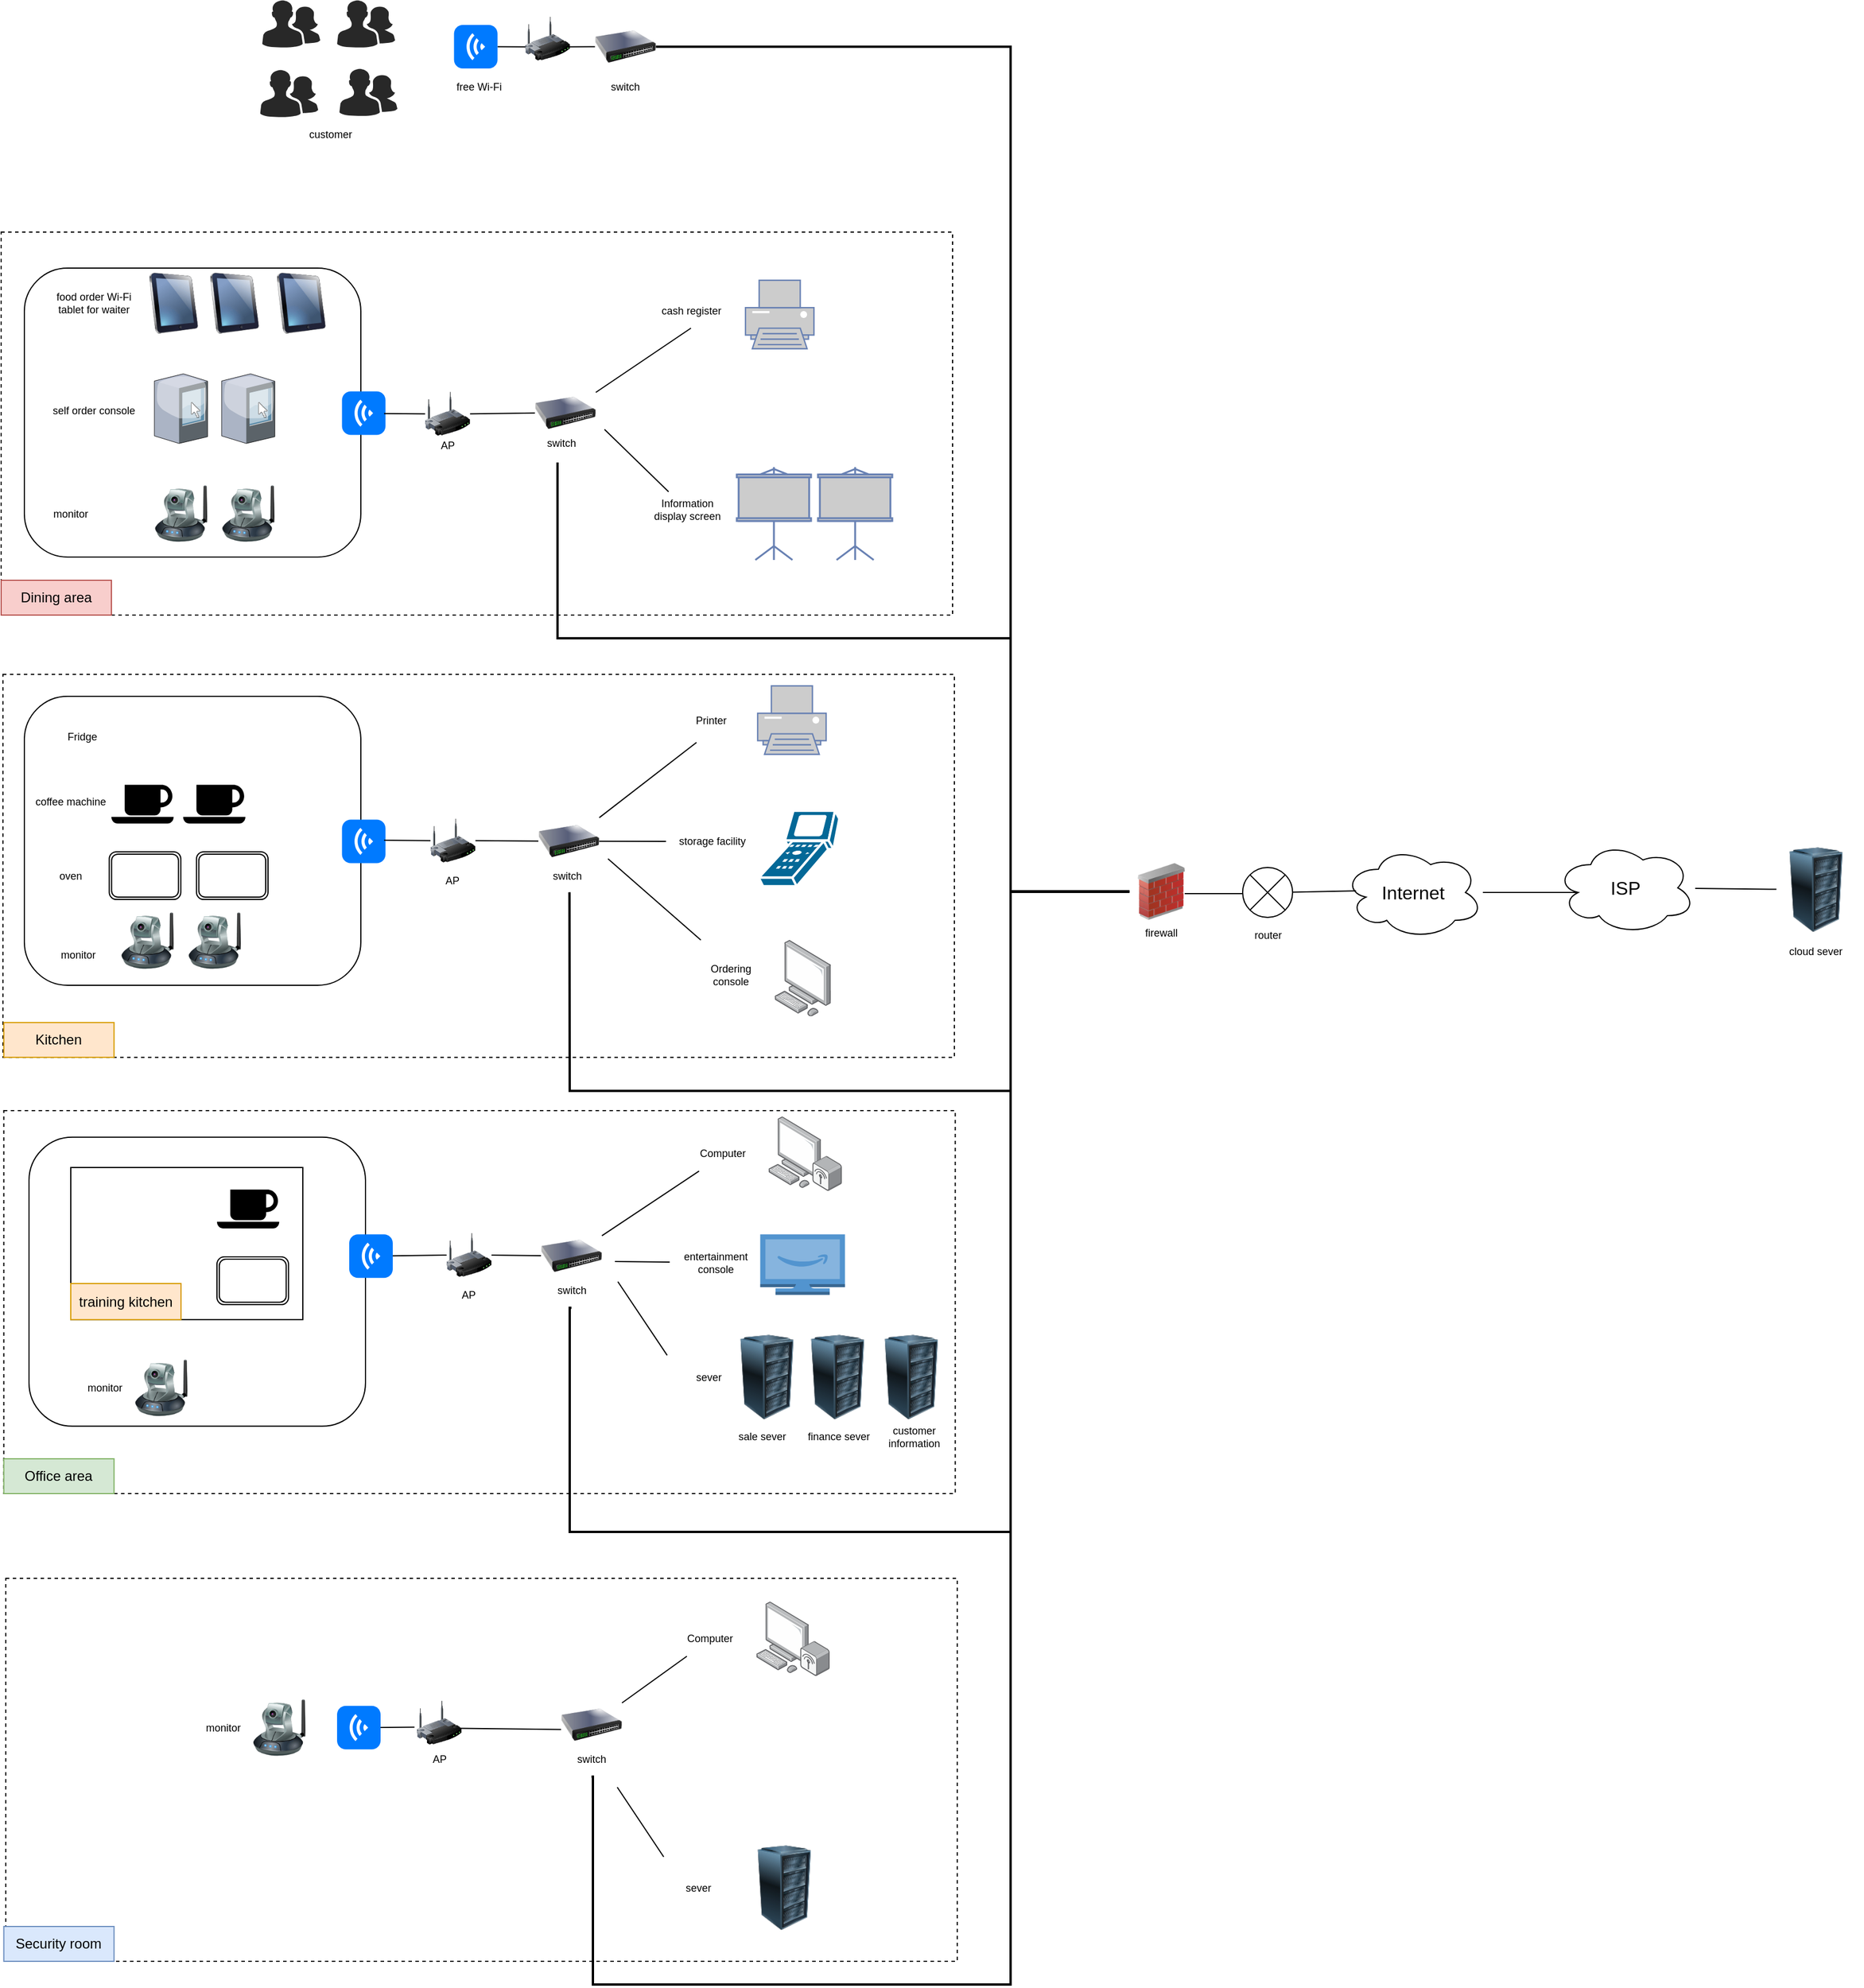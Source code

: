<mxfile version="22.1.16" type="device">
  <diagram name="第 1 页" id="qz4_JpbX4QWKOGDxvn6e">
    <mxGraphModel dx="1968" dy="2489" grid="1" gridSize="10" guides="1" tooltips="1" connect="1" arrows="1" fold="1" page="1" pageScale="1" pageWidth="827" pageHeight="1169" math="0" shadow="0">
      <root>
        <mxCell id="0" />
        <mxCell id="1" parent="0" />
        <mxCell id="Vw3TLy7FbFGaC5ZURcHr-177" value="" style="rounded=0;whiteSpace=wrap;html=1;strokeColor=default;dashed=1;" vertex="1" parent="1">
          <mxGeometry x="92.28" y="707" width="820" height="330" as="geometry" />
        </mxCell>
        <mxCell id="Vw3TLy7FbFGaC5ZURcHr-176" value="" style="rounded=1;whiteSpace=wrap;html=1;" vertex="1" parent="1">
          <mxGeometry x="114" y="729.9" width="290" height="249" as="geometry" />
        </mxCell>
        <mxCell id="Vw3TLy7FbFGaC5ZURcHr-155" value="" style="rounded=0;whiteSpace=wrap;html=1;strokeColor=default;dashed=1;" vertex="1" parent="1">
          <mxGeometry x="91.55" y="331.1" width="820" height="330" as="geometry" />
        </mxCell>
        <mxCell id="Vw3TLy7FbFGaC5ZURcHr-135" value="" style="rounded=0;whiteSpace=wrap;html=1;strokeColor=default;dashed=1;" vertex="1" parent="1">
          <mxGeometry x="90" y="-50" width="820" height="330" as="geometry" />
        </mxCell>
        <mxCell id="Vw3TLy7FbFGaC5ZURcHr-125" value="" style="rounded=1;whiteSpace=wrap;html=1;" vertex="1" parent="1">
          <mxGeometry x="110" y="-19" width="290" height="249" as="geometry" />
        </mxCell>
        <mxCell id="Vw3TLy7FbFGaC5ZURcHr-6" value="Dining area" style="text;html=1;strokeColor=#b85450;fillColor=#f8cecc;align=center;verticalAlign=middle;whiteSpace=wrap;rounded=0;" vertex="1" parent="1">
          <mxGeometry x="90" y="250" width="95" height="30" as="geometry" />
        </mxCell>
        <mxCell id="Vw3TLy7FbFGaC5ZURcHr-7" value="Kitchen" style="text;html=1;strokeColor=#d79b00;fillColor=#ffe6cc;align=center;verticalAlign=middle;whiteSpace=wrap;rounded=0;" vertex="1" parent="1">
          <mxGeometry x="92.28" y="631.1" width="95" height="30" as="geometry" />
        </mxCell>
        <mxCell id="Vw3TLy7FbFGaC5ZURcHr-8" value="Office area" style="text;html=1;strokeColor=#82b366;fillColor=#d5e8d4;align=center;verticalAlign=middle;whiteSpace=wrap;rounded=0;" vertex="1" parent="1">
          <mxGeometry x="92.28" y="1007" width="95" height="30" as="geometry" />
        </mxCell>
        <mxCell id="Vw3TLy7FbFGaC5ZURcHr-12" value="food order Wi-Fi tablet for waiter" style="text;html=1;strokeColor=none;fillColor=none;align=center;verticalAlign=middle;whiteSpace=wrap;rounded=0;fontSize=9;" vertex="1" parent="1">
          <mxGeometry x="130" y="-3.75" width="80" height="30" as="geometry" />
        </mxCell>
        <mxCell id="Vw3TLy7FbFGaC5ZURcHr-14" value="self order console" style="text;html=1;strokeColor=none;fillColor=none;align=center;verticalAlign=middle;whiteSpace=wrap;rounded=0;fontSize=9;" vertex="1" parent="1">
          <mxGeometry x="130" y="88.75" width="80" height="30" as="geometry" />
        </mxCell>
        <mxCell id="Vw3TLy7FbFGaC5ZURcHr-15" value="" style="image;html=1;image=img/lib/clip_art/computers/iPad_128x128.png" vertex="1" parent="1">
          <mxGeometry x="212.5" y="-15" width="52.5" height="52.5" as="geometry" />
        </mxCell>
        <mxCell id="Vw3TLy7FbFGaC5ZURcHr-21" value="" style="image;html=1;image=img/lib/clip_art/computers/iPad_128x128.png" vertex="1" parent="1">
          <mxGeometry x="265" y="-15" width="52.5" height="52.5" as="geometry" />
        </mxCell>
        <mxCell id="Vw3TLy7FbFGaC5ZURcHr-22" value="" style="image;html=1;image=img/lib/clip_art/computers/iPad_128x128.png" vertex="1" parent="1">
          <mxGeometry x="322.5" y="-15" width="52.5" height="52.5" as="geometry" />
        </mxCell>
        <mxCell id="Vw3TLy7FbFGaC5ZURcHr-28" value="" style="verticalLabelPosition=bottom;sketch=0;aspect=fixed;html=1;verticalAlign=top;strokeColor=none;align=center;outlineConnect=0;shape=mxgraph.citrix.kiosk;" vertex="1" parent="1">
          <mxGeometry x="222.06" y="72.13" width="45.88" height="60" as="geometry" />
        </mxCell>
        <mxCell id="Vw3TLy7FbFGaC5ZURcHr-30" value="cash register" style="text;html=1;strokeColor=none;fillColor=none;align=center;verticalAlign=middle;whiteSpace=wrap;rounded=0;fontSize=9;" vertex="1" parent="1">
          <mxGeometry x="644.5" y="2.75" width="80" height="30" as="geometry" />
        </mxCell>
        <mxCell id="Vw3TLy7FbFGaC5ZURcHr-31" value="" style="fontColor=#0066CC;verticalAlign=top;verticalLabelPosition=bottom;labelPosition=center;align=center;html=1;outlineConnect=0;fillColor=#CCCCCC;strokeColor=#6881B3;gradientColor=none;gradientDirection=north;strokeWidth=2;shape=mxgraph.networks.printer;" vertex="1" parent="1">
          <mxGeometry x="731.5" y="-8.5" width="59" height="59" as="geometry" />
        </mxCell>
        <mxCell id="Vw3TLy7FbFGaC5ZURcHr-32" value="Information display screen" style="text;html=1;strokeColor=none;fillColor=none;align=center;verticalAlign=middle;whiteSpace=wrap;rounded=0;fontSize=9;" vertex="1" parent="1">
          <mxGeometry x="649" y="173.75" width="65" height="30" as="geometry" />
        </mxCell>
        <mxCell id="Vw3TLy7FbFGaC5ZURcHr-33" value="" style="fontColor=#0066CC;verticalAlign=top;verticalLabelPosition=bottom;labelPosition=center;align=center;html=1;outlineConnect=0;fillColor=#CCCCCC;strokeColor=#6881B3;gradientColor=none;gradientDirection=north;strokeWidth=2;shape=mxgraph.networks.video_projector_screen;" vertex="1" parent="1">
          <mxGeometry x="724" y="152.5" width="64" height="80" as="geometry" />
        </mxCell>
        <mxCell id="Vw3TLy7FbFGaC5ZURcHr-34" value="" style="fontColor=#0066CC;verticalAlign=top;verticalLabelPosition=bottom;labelPosition=center;align=center;html=1;outlineConnect=0;fillColor=#CCCCCC;strokeColor=#6881B3;gradientColor=none;gradientDirection=north;strokeWidth=2;shape=mxgraph.networks.video_projector_screen;" vertex="1" parent="1">
          <mxGeometry x="794" y="152.5" width="64" height="80" as="geometry" />
        </mxCell>
        <mxCell id="Vw3TLy7FbFGaC5ZURcHr-48" value="" style="html=1;strokeWidth=1;shadow=0;dashed=0;shape=mxgraph.ios7.misc.wifi;fillColor=#007AFF;strokeColor=none;buttonText=;strokeColor2=#222222;fontColor=#222222;fontSize=8;verticalLabelPosition=bottom;verticalAlign=top;align=center;sketch=0;rotation=-90;" vertex="1" parent="1">
          <mxGeometry x="383.75" y="87.25" width="37.5" height="37.5" as="geometry" />
        </mxCell>
        <mxCell id="Vw3TLy7FbFGaC5ZURcHr-50" value="&lt;font style=&quot;font-size: 16px;&quot;&gt;Internet&lt;/font&gt;" style="ellipse;shape=cloud;whiteSpace=wrap;html=1;" vertex="1" parent="1">
          <mxGeometry x="1247" y="479" width="120" height="80" as="geometry" />
        </mxCell>
        <mxCell id="Vw3TLy7FbFGaC5ZURcHr-51" value="&lt;font style=&quot;font-size: 16px;&quot;&gt;ISP&lt;/font&gt;" style="ellipse;shape=cloud;whiteSpace=wrap;html=1;" vertex="1" parent="1">
          <mxGeometry x="1430" y="475" width="120" height="80" as="geometry" />
        </mxCell>
        <mxCell id="Vw3TLy7FbFGaC5ZURcHr-54" style="rounded=0;orthogonalLoop=1;jettySize=auto;html=1;entryX=0.16;entryY=0.55;entryDx=0;entryDy=0;entryPerimeter=0;endArrow=none;endFill=0;" edge="1" parent="1" source="Vw3TLy7FbFGaC5ZURcHr-50" target="Vw3TLy7FbFGaC5ZURcHr-51">
          <mxGeometry relative="1" as="geometry" />
        </mxCell>
        <mxCell id="Vw3TLy7FbFGaC5ZURcHr-67" style="rounded=0;orthogonalLoop=1;jettySize=auto;html=1;endArrow=none;endFill=0;entryX=0.5;entryY=1;entryDx=0;entryDy=0;" edge="1" parent="1" source="Vw3TLy7FbFGaC5ZURcHr-64" target="Vw3TLy7FbFGaC5ZURcHr-30">
          <mxGeometry relative="1" as="geometry">
            <mxPoint x="650.089" y="106" as="targetPoint" />
          </mxGeometry>
        </mxCell>
        <mxCell id="Vw3TLy7FbFGaC5ZURcHr-249" style="edgeStyle=orthogonalEdgeStyle;rounded=0;orthogonalLoop=1;jettySize=auto;html=1;entryX=0;entryY=0.5;entryDx=0;entryDy=0;endArrow=none;endFill=0;strokeWidth=2;exitX=0.453;exitY=1.048;exitDx=0;exitDy=0;exitPerimeter=0;" edge="1" parent="1" source="Vw3TLy7FbFGaC5ZURcHr-69" target="Vw3TLy7FbFGaC5ZURcHr-116">
          <mxGeometry relative="1" as="geometry">
            <Array as="points">
              <mxPoint x="570" y="300" />
              <mxPoint x="960" y="300" />
              <mxPoint x="960" y="518" />
            </Array>
          </mxGeometry>
        </mxCell>
        <mxCell id="Vw3TLy7FbFGaC5ZURcHr-64" value="" style="image;html=1;image=img/lib/clip_art/networking/Switch_128x128.png" vertex="1" parent="1">
          <mxGeometry x="550" y="79.63" width="52.5" height="52.5" as="geometry" />
        </mxCell>
        <mxCell id="Vw3TLy7FbFGaC5ZURcHr-131" style="rounded=0;orthogonalLoop=1;jettySize=auto;html=1;entryX=0.25;entryY=0;entryDx=0;entryDy=0;endArrow=none;endFill=0;" edge="1" parent="1" target="Vw3TLy7FbFGaC5ZURcHr-32">
          <mxGeometry relative="1" as="geometry">
            <mxPoint x="610" y="120" as="sourcePoint" />
          </mxGeometry>
        </mxCell>
        <mxCell id="Vw3TLy7FbFGaC5ZURcHr-69" value="switch" style="text;html=1;strokeColor=none;fillColor=none;align=center;verticalAlign=middle;whiteSpace=wrap;rounded=0;fontSize=9;" vertex="1" parent="1">
          <mxGeometry x="533.25" y="117" width="80" height="30" as="geometry" />
        </mxCell>
        <mxCell id="Vw3TLy7FbFGaC5ZURcHr-121" value="" style="verticalLabelPosition=bottom;sketch=0;aspect=fixed;html=1;verticalAlign=top;strokeColor=none;align=center;outlineConnect=0;shape=mxgraph.citrix.kiosk;" vertex="1" parent="1">
          <mxGeometry x="280" y="72.13" width="45.88" height="60" as="geometry" />
        </mxCell>
        <mxCell id="Vw3TLy7FbFGaC5ZURcHr-122" value="" style="image;html=1;image=img/lib/clip_art/networking/Ip_Camera_128x128.png" vertex="1" parent="1">
          <mxGeometry x="216.25" y="168" width="57.5" height="49" as="geometry" />
        </mxCell>
        <mxCell id="Vw3TLy7FbFGaC5ZURcHr-123" value="" style="image;html=1;image=img/lib/clip_art/networking/Ip_Camera_128x128.png" vertex="1" parent="1">
          <mxGeometry x="274.19" y="168" width="57.5" height="49" as="geometry" />
        </mxCell>
        <mxCell id="Vw3TLy7FbFGaC5ZURcHr-124" value="monitor" style="text;html=1;strokeColor=none;fillColor=none;align=center;verticalAlign=middle;whiteSpace=wrap;rounded=0;fontSize=9;" vertex="1" parent="1">
          <mxGeometry x="110" y="177.5" width="80" height="30" as="geometry" />
        </mxCell>
        <mxCell id="Vw3TLy7FbFGaC5ZURcHr-136" value="" style="rounded=1;whiteSpace=wrap;html=1;" vertex="1" parent="1">
          <mxGeometry x="110" y="350" width="290" height="249" as="geometry" />
        </mxCell>
        <mxCell id="Vw3TLy7FbFGaC5ZURcHr-137" value="" style="html=1;strokeWidth=1;shadow=0;dashed=0;shape=mxgraph.ios7.misc.wifi;fillColor=#007AFF;strokeColor=none;buttonText=;strokeColor2=#222222;fontColor=#222222;fontSize=8;verticalLabelPosition=bottom;verticalAlign=top;align=center;sketch=0;rotation=-90;" vertex="1" parent="1">
          <mxGeometry x="383.75" y="456.25" width="37.5" height="37.5" as="geometry" />
        </mxCell>
        <mxCell id="Vw3TLy7FbFGaC5ZURcHr-139" value="monitor" style="text;html=1;strokeColor=none;fillColor=none;align=center;verticalAlign=middle;whiteSpace=wrap;rounded=0;fontSize=9;" vertex="1" parent="1">
          <mxGeometry x="122.5" y="560" width="66.67" height="25" as="geometry" />
        </mxCell>
        <mxCell id="Vw3TLy7FbFGaC5ZURcHr-140" value="Fridge" style="text;html=1;strokeColor=none;fillColor=none;align=center;verticalAlign=middle;whiteSpace=wrap;rounded=0;fontSize=9;" vertex="1" parent="1">
          <mxGeometry x="120" y="370" width="80" height="30" as="geometry" />
        </mxCell>
        <mxCell id="Vw3TLy7FbFGaC5ZURcHr-103" value="" style="shape=image;html=1;verticalAlign=top;verticalLabelPosition=bottom;labelBackgroundColor=#ffffff;imageAspect=0;aspect=fixed;image=https://cdn1.iconfinder.com/data/icons/iconoir-vol-2/24/fridge-128.png" vertex="1" parent="1">
          <mxGeometry x="185" y="356.5" width="58" height="58" as="geometry" />
        </mxCell>
        <mxCell id="Vw3TLy7FbFGaC5ZURcHr-141" value="" style="shape=image;html=1;verticalAlign=top;verticalLabelPosition=bottom;labelBackgroundColor=#ffffff;imageAspect=0;aspect=fixed;image=https://cdn1.iconfinder.com/data/icons/iconoir-vol-2/24/fridge-128.png" vertex="1" parent="1">
          <mxGeometry x="242.5" y="356.5" width="58" height="58" as="geometry" />
        </mxCell>
        <mxCell id="Vw3TLy7FbFGaC5ZURcHr-142" value="coffee machine" style="text;html=1;strokeColor=none;fillColor=none;align=center;verticalAlign=middle;whiteSpace=wrap;rounded=0;fontSize=9;" vertex="1" parent="1">
          <mxGeometry x="110" y="426.25" width="80" height="30" as="geometry" />
        </mxCell>
        <mxCell id="Vw3TLy7FbFGaC5ZURcHr-102" value="" style="shape=mxgraph.signs.food.coffee;html=1;pointerEvents=1;fillColor=#000000;strokeColor=none;verticalLabelPosition=bottom;verticalAlign=top;align=center;" vertex="1" parent="1">
          <mxGeometry x="185" y="426.25" width="53.66" height="33.4" as="geometry" />
        </mxCell>
        <mxCell id="Vw3TLy7FbFGaC5ZURcHr-143" value="" style="shape=mxgraph.signs.food.coffee;html=1;pointerEvents=1;fillColor=#000000;strokeColor=none;verticalLabelPosition=bottom;verticalAlign=top;align=center;" vertex="1" parent="1">
          <mxGeometry x="246.84" y="426.25" width="53.66" height="33.4" as="geometry" />
        </mxCell>
        <mxCell id="Vw3TLy7FbFGaC5ZURcHr-144" value="oven" style="text;html=1;strokeColor=none;fillColor=none;align=center;verticalAlign=middle;whiteSpace=wrap;rounded=0;fontSize=9;" vertex="1" parent="1">
          <mxGeometry x="110" y="489.5" width="80" height="30" as="geometry" />
        </mxCell>
        <mxCell id="Vw3TLy7FbFGaC5ZURcHr-109" value="" style="shape=ext;double=1;rounded=1;whiteSpace=wrap;html=1;" vertex="1" parent="1">
          <mxGeometry x="183.17" y="483.95" width="61.65" height="41.1" as="geometry" />
        </mxCell>
        <mxCell id="Vw3TLy7FbFGaC5ZURcHr-145" value="" style="shape=ext;double=1;rounded=1;whiteSpace=wrap;html=1;" vertex="1" parent="1">
          <mxGeometry x="258.35" y="483.95" width="61.65" height="41.1" as="geometry" />
        </mxCell>
        <mxCell id="Vw3TLy7FbFGaC5ZURcHr-146" value="" style="image;html=1;image=img/lib/clip_art/networking/Ip_Camera_128x128.png" vertex="1" parent="1">
          <mxGeometry x="187.28" y="536" width="57.5" height="49" as="geometry" />
        </mxCell>
        <mxCell id="Vw3TLy7FbFGaC5ZURcHr-147" value="" style="image;html=1;image=img/lib/clip_art/networking/Ip_Camera_128x128.png" vertex="1" parent="1">
          <mxGeometry x="245.22" y="536" width="57.5" height="49" as="geometry" />
        </mxCell>
        <mxCell id="Vw3TLy7FbFGaC5ZURcHr-149" value="" style="group" vertex="1" connectable="0" parent="1">
          <mxGeometry x="662" y="341" width="129" height="59" as="geometry" />
        </mxCell>
        <mxCell id="Vw3TLy7FbFGaC5ZURcHr-36" value="" style="fontColor=#0066CC;verticalAlign=top;verticalLabelPosition=bottom;labelPosition=center;align=center;html=1;outlineConnect=0;fillColor=#CCCCCC;strokeColor=#6881B3;gradientColor=none;gradientDirection=north;strokeWidth=2;shape=mxgraph.networks.printer;" vertex="1" parent="Vw3TLy7FbFGaC5ZURcHr-149">
          <mxGeometry x="80" width="59" height="59" as="geometry" />
        </mxCell>
        <mxCell id="Vw3TLy7FbFGaC5ZURcHr-37" value="Printer" style="text;html=1;strokeColor=none;fillColor=none;align=center;verticalAlign=middle;whiteSpace=wrap;rounded=0;fontSize=9;" vertex="1" parent="Vw3TLy7FbFGaC5ZURcHr-149">
          <mxGeometry y="14.5" width="80" height="30" as="geometry" />
        </mxCell>
        <mxCell id="Vw3TLy7FbFGaC5ZURcHr-150" value="" style="group" vertex="1" connectable="0" parent="1">
          <mxGeometry x="688.86" y="560.0" width="116.27" height="65.8" as="geometry" />
        </mxCell>
        <mxCell id="Vw3TLy7FbFGaC5ZURcHr-38" value="Ordering console" style="text;html=1;strokeColor=none;fillColor=none;align=center;verticalAlign=middle;whiteSpace=wrap;rounded=0;fontSize=9;" vertex="1" parent="Vw3TLy7FbFGaC5ZURcHr-150">
          <mxGeometry y="14.5" width="60" height="30" as="geometry" />
        </mxCell>
        <mxCell id="Vw3TLy7FbFGaC5ZURcHr-49" value="" style="image;points=[];aspect=fixed;html=1;align=center;shadow=0;dashed=0;image=img/lib/allied_telesis/computer_and_terminals/Personal_Computer.svg;" vertex="1" parent="Vw3TLy7FbFGaC5ZURcHr-150">
          <mxGeometry x="67.72" width="48.55" height="65.8" as="geometry" />
        </mxCell>
        <mxCell id="Vw3TLy7FbFGaC5ZURcHr-152" value="" style="group" vertex="1" connectable="0" parent="1">
          <mxGeometry x="476.25" y="448.63" width="80" height="70.87" as="geometry" />
        </mxCell>
        <mxCell id="Vw3TLy7FbFGaC5ZURcHr-138" value="" style="image;html=1;image=img/lib/clip_art/networking/Switch_128x128.png" vertex="1" parent="Vw3TLy7FbFGaC5ZURcHr-152">
          <mxGeometry x="76.75" width="52.5" height="52.5" as="geometry" />
        </mxCell>
        <mxCell id="Vw3TLy7FbFGaC5ZURcHr-151" value="switch" style="text;html=1;strokeColor=none;fillColor=none;align=center;verticalAlign=middle;whiteSpace=wrap;rounded=0;fontSize=9;" vertex="1" parent="Vw3TLy7FbFGaC5ZURcHr-152">
          <mxGeometry x="62" y="40.87" width="80" height="30" as="geometry" />
        </mxCell>
        <mxCell id="Vw3TLy7FbFGaC5ZURcHr-255" value="" style="image;html=1;image=img/lib/clip_art/networking/Wireless_Router_128x128.png" vertex="1" parent="Vw3TLy7FbFGaC5ZURcHr-152">
          <mxGeometry x="-16.25" y="6.37" width="38.75" height="38.75" as="geometry" />
        </mxCell>
        <mxCell id="Vw3TLy7FbFGaC5ZURcHr-148" style="rounded=0;orthogonalLoop=1;jettySize=auto;html=1;endArrow=none;endFill=0;entryX=1;entryY=0.5;entryDx=0;entryDy=0;" edge="1" parent="Vw3TLy7FbFGaC5ZURcHr-152" source="Vw3TLy7FbFGaC5ZURcHr-138" target="Vw3TLy7FbFGaC5ZURcHr-255">
          <mxGeometry relative="1" as="geometry">
            <mxPoint x="-4.75" y="26.37" as="targetPoint" />
          </mxGeometry>
        </mxCell>
        <mxCell id="Vw3TLy7FbFGaC5ZURcHr-257" value="AP" style="text;html=1;strokeColor=none;fillColor=none;align=center;verticalAlign=middle;whiteSpace=wrap;rounded=0;fontSize=9;" vertex="1" parent="Vw3TLy7FbFGaC5ZURcHr-152">
          <mxGeometry x="-36.88" y="45.12" width="80" height="30" as="geometry" />
        </mxCell>
        <mxCell id="Vw3TLy7FbFGaC5ZURcHr-153" style="rounded=0;orthogonalLoop=1;jettySize=auto;html=1;entryX=0.341;entryY=1.141;entryDx=0;entryDy=0;entryPerimeter=0;endArrow=none;endFill=0;" edge="1" parent="1" source="Vw3TLy7FbFGaC5ZURcHr-138" target="Vw3TLy7FbFGaC5ZURcHr-37">
          <mxGeometry relative="1" as="geometry" />
        </mxCell>
        <mxCell id="Vw3TLy7FbFGaC5ZURcHr-154" style="rounded=0;orthogonalLoop=1;jettySize=auto;html=1;endArrow=none;endFill=0;exitX=0.922;exitY=0.017;exitDx=0;exitDy=0;exitPerimeter=0;" edge="1" parent="1">
          <mxGeometry relative="1" as="geometry">
            <mxPoint x="613.01" y="490.01" as="sourcePoint" />
            <mxPoint x="693" y="560" as="targetPoint" />
          </mxGeometry>
        </mxCell>
        <mxCell id="Vw3TLy7FbFGaC5ZURcHr-160" value="" style="group" vertex="1" connectable="0" parent="1">
          <mxGeometry x="663" y="448.63" width="149.33" height="65" as="geometry" />
        </mxCell>
        <mxCell id="Vw3TLy7FbFGaC5ZURcHr-157" value="" style="shape=mxgraph.cisco.computers_and_peripherals.scanner;html=1;pointerEvents=1;dashed=0;fillColor=#036897;strokeColor=#ffffff;strokeWidth=2;verticalLabelPosition=bottom;verticalAlign=top;align=center;outlineConnect=0;" vertex="1" parent="Vw3TLy7FbFGaC5ZURcHr-160">
          <mxGeometry x="80" width="69.33" height="65" as="geometry" />
        </mxCell>
        <mxCell id="Vw3TLy7FbFGaC5ZURcHr-159" value="storage facility" style="text;html=1;strokeColor=none;fillColor=none;align=center;verticalAlign=middle;whiteSpace=wrap;rounded=0;fontSize=9;" vertex="1" parent="Vw3TLy7FbFGaC5ZURcHr-160">
          <mxGeometry y="11.37" width="80" height="30" as="geometry" />
        </mxCell>
        <mxCell id="Vw3TLy7FbFGaC5ZURcHr-161" style="rounded=0;orthogonalLoop=1;jettySize=auto;html=1;entryX=0;entryY=0.5;entryDx=0;entryDy=0;endArrow=none;endFill=0;" edge="1" parent="1" source="Vw3TLy7FbFGaC5ZURcHr-138" target="Vw3TLy7FbFGaC5ZURcHr-159">
          <mxGeometry relative="1" as="geometry" />
        </mxCell>
        <mxCell id="Vw3TLy7FbFGaC5ZURcHr-168" value="" style="group" vertex="1" connectable="0" parent="1">
          <mxGeometry x="150" y="756" width="200" height="131.1" as="geometry" />
        </mxCell>
        <mxCell id="Vw3TLy7FbFGaC5ZURcHr-113" value="" style="rounded=0;whiteSpace=wrap;html=1;" vertex="1" parent="Vw3TLy7FbFGaC5ZURcHr-168">
          <mxGeometry width="200" height="131.1" as="geometry" />
        </mxCell>
        <mxCell id="Vw3TLy7FbFGaC5ZURcHr-162" value="training kitchen" style="text;html=1;strokeColor=#d79b00;fillColor=#ffe6cc;align=center;verticalAlign=middle;whiteSpace=wrap;rounded=0;" vertex="1" parent="Vw3TLy7FbFGaC5ZURcHr-168">
          <mxGeometry y="100" width="95" height="31.1" as="geometry" />
        </mxCell>
        <mxCell id="Vw3TLy7FbFGaC5ZURcHr-163" value="" style="shape=image;html=1;verticalAlign=top;verticalLabelPosition=bottom;labelBackgroundColor=#ffffff;imageAspect=0;aspect=fixed;image=https://cdn1.iconfinder.com/data/icons/iconoir-vol-2/24/fridge-128.png" vertex="1" parent="Vw3TLy7FbFGaC5ZURcHr-168">
          <mxGeometry x="37.0" y="6.75" width="58" height="58" as="geometry" />
        </mxCell>
        <mxCell id="Vw3TLy7FbFGaC5ZURcHr-164" value="" style="shape=mxgraph.signs.food.coffee;html=1;pointerEvents=1;fillColor=#000000;strokeColor=none;verticalLabelPosition=bottom;verticalAlign=top;align=center;" vertex="1" parent="Vw3TLy7FbFGaC5ZURcHr-168">
          <mxGeometry x="126.01" y="19.05" width="53.66" height="33.4" as="geometry" />
        </mxCell>
        <mxCell id="Vw3TLy7FbFGaC5ZURcHr-165" value="" style="shape=ext;double=1;rounded=1;whiteSpace=wrap;html=1;" vertex="1" parent="Vw3TLy7FbFGaC5ZURcHr-168">
          <mxGeometry x="126.01" y="77.05" width="61.65" height="41.1" as="geometry" />
        </mxCell>
        <mxCell id="Vw3TLy7FbFGaC5ZURcHr-169" value="monitor" style="text;html=1;strokeColor=none;fillColor=none;align=center;verticalAlign=middle;whiteSpace=wrap;rounded=0;fontSize=9;" vertex="1" parent="1">
          <mxGeometry x="145.83" y="933.35" width="66.67" height="25" as="geometry" />
        </mxCell>
        <mxCell id="Vw3TLy7FbFGaC5ZURcHr-170" value="" style="image;html=1;image=img/lib/clip_art/networking/Ip_Camera_128x128.png" vertex="1" parent="1">
          <mxGeometry x="199.17" y="921.35" width="57.5" height="49" as="geometry" />
        </mxCell>
        <mxCell id="Vw3TLy7FbFGaC5ZURcHr-171" value="" style="html=1;strokeWidth=1;shadow=0;dashed=0;shape=mxgraph.ios7.misc.wifi;fillColor=#007AFF;strokeColor=none;buttonText=;strokeColor2=#222222;fontColor=#222222;fontSize=8;verticalLabelPosition=bottom;verticalAlign=top;align=center;sketch=0;rotation=-90;" vertex="1" parent="1">
          <mxGeometry x="390" y="813.62" width="37.5" height="37.5" as="geometry" />
        </mxCell>
        <mxCell id="Vw3TLy7FbFGaC5ZURcHr-173" value="" style="group" vertex="1" connectable="0" parent="1">
          <mxGeometry x="541.5" y="806" width="80" height="70.87" as="geometry" />
        </mxCell>
        <mxCell id="Vw3TLy7FbFGaC5ZURcHr-174" value="" style="image;html=1;image=img/lib/clip_art/networking/Switch_128x128.png" vertex="1" parent="Vw3TLy7FbFGaC5ZURcHr-173">
          <mxGeometry x="13.75" width="52.5" height="52.5" as="geometry" />
        </mxCell>
        <mxCell id="Vw3TLy7FbFGaC5ZURcHr-175" value="switch" style="text;html=1;strokeColor=none;fillColor=none;align=center;verticalAlign=middle;whiteSpace=wrap;rounded=0;fontSize=9;" vertex="1" parent="Vw3TLy7FbFGaC5ZURcHr-173">
          <mxGeometry y="40.87" width="80" height="30" as="geometry" />
        </mxCell>
        <mxCell id="Vw3TLy7FbFGaC5ZURcHr-178" value="" style="group" vertex="1" connectable="0" parent="1">
          <mxGeometry x="671.5" y="712" width="143" height="64.2" as="geometry" />
        </mxCell>
        <mxCell id="Vw3TLy7FbFGaC5ZURcHr-44" value="" style="image;points=[];aspect=fixed;html=1;align=center;shadow=0;dashed=0;image=img/lib/allied_telesis/computer_and_terminals/Personal_Computer_Wireless.svg;" vertex="1" parent="Vw3TLy7FbFGaC5ZURcHr-178">
          <mxGeometry x="80" width="63" height="64.2" as="geometry" />
        </mxCell>
        <mxCell id="Vw3TLy7FbFGaC5ZURcHr-46" value="Computer" style="text;html=1;strokeColor=none;fillColor=none;align=center;verticalAlign=middle;whiteSpace=wrap;rounded=0;fontSize=9;" vertex="1" parent="Vw3TLy7FbFGaC5ZURcHr-178">
          <mxGeometry y="17.1" width="80" height="30" as="geometry" />
        </mxCell>
        <mxCell id="Vw3TLy7FbFGaC5ZURcHr-179" value="" style="group" vertex="1" connectable="0" parent="1">
          <mxGeometry x="666.2" y="813.62" width="151.05" height="52.12" as="geometry" />
        </mxCell>
        <mxCell id="Vw3TLy7FbFGaC5ZURcHr-114" value="" style="outlineConnect=0;dashed=0;verticalLabelPosition=bottom;verticalAlign=top;align=center;html=1;shape=mxgraph.aws3.fire_tv;fillColor=#5294CF;gradientColor=none;" vertex="1" parent="Vw3TLy7FbFGaC5ZURcHr-179">
          <mxGeometry x="78" width="73.05" height="52.12" as="geometry" />
        </mxCell>
        <mxCell id="Vw3TLy7FbFGaC5ZURcHr-115" value="entertainment console" style="text;html=1;strokeColor=none;fillColor=none;align=center;verticalAlign=middle;whiteSpace=wrap;rounded=0;fontSize=9;" vertex="1" parent="Vw3TLy7FbFGaC5ZURcHr-179">
          <mxGeometry y="9.37" width="80" height="30" as="geometry" />
        </mxCell>
        <mxCell id="Vw3TLy7FbFGaC5ZURcHr-182" style="rounded=0;orthogonalLoop=1;jettySize=auto;html=1;entryX=0.25;entryY=1;entryDx=0;entryDy=0;endArrow=none;endFill=0;" edge="1" parent="1" source="Vw3TLy7FbFGaC5ZURcHr-174" target="Vw3TLy7FbFGaC5ZURcHr-46">
          <mxGeometry relative="1" as="geometry" />
        </mxCell>
        <mxCell id="Vw3TLy7FbFGaC5ZURcHr-183" style="rounded=0;orthogonalLoop=1;jettySize=auto;html=1;endArrow=none;endFill=0;" edge="1" parent="1" target="Vw3TLy7FbFGaC5ZURcHr-115">
          <mxGeometry relative="1" as="geometry">
            <mxPoint x="619" y="837" as="sourcePoint" />
          </mxGeometry>
        </mxCell>
        <mxCell id="Vw3TLy7FbFGaC5ZURcHr-184" style="rounded=0;orthogonalLoop=1;jettySize=auto;html=1;entryX=0.052;entryY=-0.128;entryDx=0;entryDy=0;endArrow=none;endFill=0;exitX=1;exitY=0.25;exitDx=0;exitDy=0;entryPerimeter=0;" edge="1" parent="1" source="Vw3TLy7FbFGaC5ZURcHr-175" target="Vw3TLy7FbFGaC5ZURcHr-180">
          <mxGeometry relative="1" as="geometry" />
        </mxCell>
        <mxCell id="Vw3TLy7FbFGaC5ZURcHr-187" value="" style="rounded=0;whiteSpace=wrap;html=1;strokeColor=default;dashed=1;" vertex="1" parent="1">
          <mxGeometry x="94" y="1110" width="820" height="330" as="geometry" />
        </mxCell>
        <mxCell id="Vw3TLy7FbFGaC5ZURcHr-191" value="" style="image;html=1;image=img/lib/clip_art/computers/Server_Rack_128x128.png" vertex="1" parent="1">
          <mxGeometry x="730.75" y="1340" width="68.5" height="73.35" as="geometry" />
        </mxCell>
        <mxCell id="Vw3TLy7FbFGaC5ZURcHr-198" value="monitor" style="text;html=1;strokeColor=none;fillColor=none;align=center;verticalAlign=middle;whiteSpace=wrap;rounded=0;fontSize=9;" vertex="1" parent="1">
          <mxGeometry x="247.52" y="1226.12" width="66.67" height="25" as="geometry" />
        </mxCell>
        <mxCell id="Vw3TLy7FbFGaC5ZURcHr-199" value="" style="image;html=1;image=img/lib/clip_art/networking/Ip_Camera_128x128.png" vertex="1" parent="1">
          <mxGeometry x="300.86" y="1214.12" width="57.5" height="49" as="geometry" />
        </mxCell>
        <mxCell id="Vw3TLy7FbFGaC5ZURcHr-200" value="" style="html=1;strokeWidth=1;shadow=0;dashed=0;shape=mxgraph.ios7.misc.wifi;fillColor=#007AFF;strokeColor=none;buttonText=;strokeColor2=#222222;fontColor=#222222;fontSize=8;verticalLabelPosition=bottom;verticalAlign=top;align=center;sketch=0;rotation=-90;" vertex="1" parent="1">
          <mxGeometry x="379.5" y="1219.87" width="37.5" height="37.5" as="geometry" />
        </mxCell>
        <mxCell id="Vw3TLy7FbFGaC5ZURcHr-202" value="" style="group" vertex="1" connectable="0" parent="1">
          <mxGeometry x="558.8" y="1210" width="80" height="70.87" as="geometry" />
        </mxCell>
        <mxCell id="Vw3TLy7FbFGaC5ZURcHr-203" value="" style="image;html=1;image=img/lib/clip_art/networking/Switch_128x128.png" vertex="1" parent="Vw3TLy7FbFGaC5ZURcHr-202">
          <mxGeometry x="13.75" width="52.5" height="52.5" as="geometry" />
        </mxCell>
        <mxCell id="Vw3TLy7FbFGaC5ZURcHr-204" value="switch" style="text;html=1;strokeColor=none;fillColor=none;align=center;verticalAlign=middle;whiteSpace=wrap;rounded=0;fontSize=9;" vertex="1" parent="Vw3TLy7FbFGaC5ZURcHr-202">
          <mxGeometry y="40.87" width="80" height="30" as="geometry" />
        </mxCell>
        <mxCell id="Vw3TLy7FbFGaC5ZURcHr-205" value="" style="group" vertex="1" connectable="0" parent="1">
          <mxGeometry x="661.0" y="1130" width="143" height="64.2" as="geometry" />
        </mxCell>
        <mxCell id="Vw3TLy7FbFGaC5ZURcHr-206" value="" style="image;points=[];aspect=fixed;html=1;align=center;shadow=0;dashed=0;image=img/lib/allied_telesis/computer_and_terminals/Personal_Computer_Wireless.svg;" vertex="1" parent="Vw3TLy7FbFGaC5ZURcHr-205">
          <mxGeometry x="80" width="63" height="64.2" as="geometry" />
        </mxCell>
        <mxCell id="Vw3TLy7FbFGaC5ZURcHr-207" value="Computer" style="text;html=1;strokeColor=none;fillColor=none;align=center;verticalAlign=middle;whiteSpace=wrap;rounded=0;fontSize=9;" vertex="1" parent="Vw3TLy7FbFGaC5ZURcHr-205">
          <mxGeometry y="17.1" width="80" height="30" as="geometry" />
        </mxCell>
        <mxCell id="Vw3TLy7FbFGaC5ZURcHr-211" value="sever" style="text;html=1;strokeColor=none;fillColor=none;align=center;verticalAlign=middle;whiteSpace=wrap;rounded=0;fontSize=9;" vertex="1" parent="1">
          <mxGeometry x="650.75" y="1361.67" width="80" height="30" as="geometry" />
        </mxCell>
        <mxCell id="Vw3TLy7FbFGaC5ZURcHr-213" style="rounded=0;orthogonalLoop=1;jettySize=auto;html=1;entryX=0.25;entryY=1;entryDx=0;entryDy=0;endArrow=none;endFill=0;" edge="1" parent="1" source="Vw3TLy7FbFGaC5ZURcHr-203" target="Vw3TLy7FbFGaC5ZURcHr-207">
          <mxGeometry relative="1" as="geometry" />
        </mxCell>
        <mxCell id="Vw3TLy7FbFGaC5ZURcHr-215" style="rounded=0;orthogonalLoop=1;jettySize=auto;html=1;endArrow=none;endFill=0;" edge="1" parent="1">
          <mxGeometry relative="1" as="geometry">
            <mxPoint x="621" y="1290" as="sourcePoint" />
            <mxPoint x="661" y="1350" as="targetPoint" />
          </mxGeometry>
        </mxCell>
        <mxCell id="Vw3TLy7FbFGaC5ZURcHr-218" value="" style="group" vertex="1" connectable="0" parent="1">
          <mxGeometry x="1050" y="493.75" width="80" height="80.36" as="geometry" />
        </mxCell>
        <mxCell id="Vw3TLy7FbFGaC5ZURcHr-116" value="" style="image;html=1;image=img/lib/clip_art/networking/Firewall_02_128x128.png" vertex="1" parent="Vw3TLy7FbFGaC5ZURcHr-218">
          <mxGeometry x="12.52" width="54.96" height="48.9" as="geometry" />
        </mxCell>
        <mxCell id="Vw3TLy7FbFGaC5ZURcHr-181" value="firewall" style="text;html=1;strokeColor=none;fillColor=none;align=center;verticalAlign=middle;whiteSpace=wrap;rounded=0;fontSize=9;" vertex="1" parent="Vw3TLy7FbFGaC5ZURcHr-218">
          <mxGeometry y="45.36" width="80" height="30" as="geometry" />
        </mxCell>
        <mxCell id="Vw3TLy7FbFGaC5ZURcHr-221" style="rounded=0;orthogonalLoop=1;jettySize=auto;html=1;endArrow=none;endFill=0;exitX=0;exitY=0.5;exitDx=0;exitDy=0;" edge="1" parent="1" source="Vw3TLy7FbFGaC5ZURcHr-255">
          <mxGeometry relative="1" as="geometry">
            <mxPoint x="440" y="474.76" as="sourcePoint" />
            <mxPoint x="420" y="474" as="targetPoint" />
          </mxGeometry>
        </mxCell>
        <mxCell id="Vw3TLy7FbFGaC5ZURcHr-224" value="" style="group" vertex="1" connectable="0" parent="1">
          <mxGeometry x="659.83" y="900" width="148.5" height="73.35" as="geometry" />
        </mxCell>
        <mxCell id="Vw3TLy7FbFGaC5ZURcHr-133" value="" style="image;html=1;image=img/lib/clip_art/computers/Server_Rack_128x128.png" vertex="1" parent="Vw3TLy7FbFGaC5ZURcHr-224">
          <mxGeometry x="56" width="68.5" height="73.35" as="geometry" />
        </mxCell>
        <mxCell id="Vw3TLy7FbFGaC5ZURcHr-180" value="sever" style="text;html=1;strokeColor=none;fillColor=none;align=center;verticalAlign=middle;whiteSpace=wrap;rounded=0;fontSize=9;" vertex="1" parent="Vw3TLy7FbFGaC5ZURcHr-224">
          <mxGeometry y="21.67" width="80" height="30" as="geometry" />
        </mxCell>
        <mxCell id="Vw3TLy7FbFGaC5ZURcHr-10" value="Security room" style="text;html=1;strokeColor=#6c8ebf;fillColor=#dae8fc;align=center;verticalAlign=middle;whiteSpace=wrap;rounded=0;" vertex="1" parent="1">
          <mxGeometry x="92.28" y="1410" width="95" height="30" as="geometry" />
        </mxCell>
        <mxCell id="Vw3TLy7FbFGaC5ZURcHr-225" style="rounded=0;orthogonalLoop=1;jettySize=auto;html=1;endArrow=none;endFill=0;entryX=1;entryY=0.5;entryDx=0;entryDy=0;" edge="1" parent="1" target="Vw3TLy7FbFGaC5ZURcHr-258" source="Vw3TLy7FbFGaC5ZURcHr-174">
          <mxGeometry relative="1" as="geometry">
            <mxPoint x="557.22" y="832.37" as="sourcePoint" />
            <mxPoint x="538.72" y="832.37" as="targetPoint" />
          </mxGeometry>
        </mxCell>
        <mxCell id="Vw3TLy7FbFGaC5ZURcHr-227" style="rounded=0;orthogonalLoop=1;jettySize=auto;html=1;endArrow=none;endFill=0;exitX=0;exitY=0.5;exitDx=0;exitDy=0;" edge="1" parent="1" source="Vw3TLy7FbFGaC5ZURcHr-258" target="Vw3TLy7FbFGaC5ZURcHr-171">
          <mxGeometry relative="1" as="geometry">
            <mxPoint x="430" y="831" as="targetPoint" />
            <mxPoint x="448.22" y="831.97" as="sourcePoint" />
          </mxGeometry>
        </mxCell>
        <mxCell id="Vw3TLy7FbFGaC5ZURcHr-230" style="rounded=0;orthogonalLoop=1;jettySize=auto;html=1;endArrow=none;endFill=0;exitX=0;exitY=0.5;exitDx=0;exitDy=0;entryX=0.971;entryY=0.623;entryDx=0;entryDy=0;entryPerimeter=0;" edge="1" parent="1" target="Vw3TLy7FbFGaC5ZURcHr-260">
          <mxGeometry relative="1" as="geometry">
            <mxPoint x="572.55" y="1240.25" as="sourcePoint" />
            <mxPoint x="486.88" y="1235.495" as="targetPoint" />
          </mxGeometry>
        </mxCell>
        <mxCell id="Vw3TLy7FbFGaC5ZURcHr-237" style="rounded=0;orthogonalLoop=1;jettySize=auto;html=1;endArrow=none;endFill=0;entryX=1;entryY=0.5;entryDx=0;entryDy=0;exitX=0;exitY=0.5;exitDx=0;exitDy=0;" edge="1" parent="1" target="Vw3TLy7FbFGaC5ZURcHr-253" source="Vw3TLy7FbFGaC5ZURcHr-64">
          <mxGeometry relative="1" as="geometry">
            <mxPoint x="490.5" y="106" as="sourcePoint" />
            <mxPoint x="472.0" y="106" as="targetPoint" />
          </mxGeometry>
        </mxCell>
        <mxCell id="Vw3TLy7FbFGaC5ZURcHr-239" style="rounded=0;orthogonalLoop=1;jettySize=auto;html=1;entryX=0.491;entryY=0.967;entryDx=0;entryDy=0;entryPerimeter=0;endArrow=none;endFill=0;exitX=0;exitY=0.5;exitDx=0;exitDy=0;" edge="1" parent="1" source="Vw3TLy7FbFGaC5ZURcHr-253" target="Vw3TLy7FbFGaC5ZURcHr-48">
          <mxGeometry relative="1" as="geometry">
            <mxPoint x="421.5" y="105" as="targetPoint" />
            <mxPoint x="440.5" y="106.224" as="sourcePoint" />
          </mxGeometry>
        </mxCell>
        <mxCell id="Vw3TLy7FbFGaC5ZURcHr-245" style="rounded=0;orthogonalLoop=1;jettySize=auto;html=1;entryX=0;entryY=0.5;entryDx=0;entryDy=0;endArrow=none;endFill=0;" edge="1" parent="1" source="Vw3TLy7FbFGaC5ZURcHr-105">
          <mxGeometry relative="1" as="geometry">
            <mxPoint x="542.28" y="-209.63" as="targetPoint" />
          </mxGeometry>
        </mxCell>
        <mxCell id="Vw3TLy7FbFGaC5ZURcHr-105" value="" style="html=1;strokeWidth=1;shadow=0;dashed=0;shape=mxgraph.ios7.misc.wifi;fillColor=#007AFF;strokeColor=none;buttonText=;strokeColor2=#222222;fontColor=#222222;fontSize=8;verticalLabelPosition=bottom;verticalAlign=top;align=center;sketch=0;rotation=-90;" vertex="1" parent="1">
          <mxGeometry x="480.3" y="-228.5" width="37.5" height="37.5" as="geometry" />
        </mxCell>
        <mxCell id="Vw3TLy7FbFGaC5ZURcHr-106" value="free Wi-Fi" style="text;html=1;strokeColor=none;fillColor=none;align=center;verticalAlign=middle;whiteSpace=wrap;rounded=0;fontSize=9;" vertex="1" parent="1">
          <mxGeometry x="462.28" y="-190" width="80" height="30" as="geometry" />
        </mxCell>
        <mxCell id="Vw3TLy7FbFGaC5ZURcHr-126" value="" style="verticalLabelPosition=bottom;sketch=0;html=1;fillColor=#282828;strokeColor=none;verticalAlign=top;pointerEvents=1;align=center;shape=mxgraph.cisco_safe.people_places_things_icons.icon2;" vertex="1" parent="1">
          <mxGeometry x="379.5" y="-250" width="50" height="41" as="geometry" />
        </mxCell>
        <mxCell id="Vw3TLy7FbFGaC5ZURcHr-127" value="" style="verticalLabelPosition=bottom;sketch=0;html=1;fillColor=#282828;strokeColor=none;verticalAlign=top;pointerEvents=1;align=center;shape=mxgraph.cisco_safe.people_places_things_icons.icon2;" vertex="1" parent="1">
          <mxGeometry x="381.5" y="-191" width="50" height="41" as="geometry" />
        </mxCell>
        <mxCell id="Vw3TLy7FbFGaC5ZURcHr-128" value="" style="verticalLabelPosition=bottom;sketch=0;html=1;fillColor=#282828;strokeColor=none;verticalAlign=top;pointerEvents=1;align=center;shape=mxgraph.cisco_safe.people_places_things_icons.icon2;" vertex="1" parent="1">
          <mxGeometry x="313.22" y="-190" width="50" height="41" as="geometry" />
        </mxCell>
        <mxCell id="Vw3TLy7FbFGaC5ZURcHr-129" value="" style="verticalLabelPosition=bottom;sketch=0;html=1;fillColor=#282828;strokeColor=none;verticalAlign=top;pointerEvents=1;align=center;shape=mxgraph.cisco_safe.people_places_things_icons.icon2;" vertex="1" parent="1">
          <mxGeometry x="315" y="-250" width="50" height="41" as="geometry" />
        </mxCell>
        <mxCell id="Vw3TLy7FbFGaC5ZURcHr-130" value="customer" style="text;html=1;strokeColor=none;fillColor=none;align=center;verticalAlign=middle;whiteSpace=wrap;rounded=0;fontSize=9;" vertex="1" parent="1">
          <mxGeometry x="334" y="-149" width="80" height="30" as="geometry" />
        </mxCell>
        <mxCell id="Vw3TLy7FbFGaC5ZURcHr-248" style="edgeStyle=orthogonalEdgeStyle;rounded=0;orthogonalLoop=1;jettySize=auto;html=1;entryX=0;entryY=0.5;entryDx=0;entryDy=0;endArrow=none;endFill=0;strokeWidth=2;" edge="1" parent="1" source="Vw3TLy7FbFGaC5ZURcHr-241" target="Vw3TLy7FbFGaC5ZURcHr-116">
          <mxGeometry relative="1" as="geometry">
            <Array as="points">
              <mxPoint x="960" y="-210" />
              <mxPoint x="960" y="518" />
            </Array>
          </mxGeometry>
        </mxCell>
        <mxCell id="Vw3TLy7FbFGaC5ZURcHr-241" value="" style="image;html=1;image=img/lib/clip_art/networking/Switch_128x128.png" vertex="1" parent="1">
          <mxGeometry x="601.78" y="-236" width="52.5" height="52.5" as="geometry" />
        </mxCell>
        <mxCell id="Vw3TLy7FbFGaC5ZURcHr-246" style="rounded=0;orthogonalLoop=1;jettySize=auto;html=1;entryX=0;entryY=0.5;entryDx=0;entryDy=0;endArrow=none;endFill=0;" edge="1" parent="1" target="Vw3TLy7FbFGaC5ZURcHr-241">
          <mxGeometry relative="1" as="geometry">
            <mxPoint x="573.78" y="-209.673" as="sourcePoint" />
          </mxGeometry>
        </mxCell>
        <mxCell id="Vw3TLy7FbFGaC5ZURcHr-243" value="switch" style="text;html=1;strokeColor=none;fillColor=none;align=center;verticalAlign=middle;whiteSpace=wrap;rounded=0;fontSize=9;" vertex="1" parent="1">
          <mxGeometry x="588.03" y="-190" width="80" height="30" as="geometry" />
        </mxCell>
        <mxCell id="Vw3TLy7FbFGaC5ZURcHr-247" style="edgeStyle=orthogonalEdgeStyle;rounded=0;orthogonalLoop=1;jettySize=auto;html=1;endArrow=none;endFill=0;" edge="1" parent="1">
          <mxGeometry relative="1" as="geometry">
            <mxPoint x="1160" y="520.0" as="sourcePoint" />
            <mxPoint x="1110" y="520" as="targetPoint" />
            <Array as="points">
              <mxPoint x="1110" y="520" />
            </Array>
          </mxGeometry>
        </mxCell>
        <mxCell id="Vw3TLy7FbFGaC5ZURcHr-250" style="edgeStyle=orthogonalEdgeStyle;rounded=0;orthogonalLoop=1;jettySize=auto;html=1;entryX=0;entryY=0.5;entryDx=0;entryDy=0;endArrow=none;endFill=0;exitX=0.519;exitY=0.977;exitDx=0;exitDy=0;exitPerimeter=0;strokeWidth=2;" edge="1" parent="1" source="Vw3TLy7FbFGaC5ZURcHr-151" target="Vw3TLy7FbFGaC5ZURcHr-116">
          <mxGeometry relative="1" as="geometry">
            <Array as="points">
              <mxPoint x="580" y="520" />
              <mxPoint x="580" y="520" />
              <mxPoint x="580" y="690" />
              <mxPoint x="960" y="690" />
              <mxPoint x="960" y="518" />
            </Array>
          </mxGeometry>
        </mxCell>
        <mxCell id="Vw3TLy7FbFGaC5ZURcHr-251" style="edgeStyle=orthogonalEdgeStyle;rounded=0;orthogonalLoop=1;jettySize=auto;html=1;exitX=0.5;exitY=1;exitDx=0;exitDy=0;entryX=0;entryY=0.5;entryDx=0;entryDy=0;endArrow=none;endFill=0;strokeWidth=2;" edge="1" parent="1" source="Vw3TLy7FbFGaC5ZURcHr-175" target="Vw3TLy7FbFGaC5ZURcHr-116">
          <mxGeometry relative="1" as="geometry">
            <Array as="points">
              <mxPoint x="580" y="877" />
              <mxPoint x="580" y="1070" />
              <mxPoint x="960" y="1070" />
              <mxPoint x="960" y="518" />
            </Array>
          </mxGeometry>
        </mxCell>
        <mxCell id="Vw3TLy7FbFGaC5ZURcHr-252" style="edgeStyle=orthogonalEdgeStyle;rounded=0;orthogonalLoop=1;jettySize=auto;html=1;exitX=0.5;exitY=1;exitDx=0;exitDy=0;entryX=0;entryY=0.5;entryDx=0;entryDy=0;endArrow=none;endFill=0;strokeWidth=2;" edge="1" parent="1" source="Vw3TLy7FbFGaC5ZURcHr-204" target="Vw3TLy7FbFGaC5ZURcHr-116">
          <mxGeometry relative="1" as="geometry">
            <mxPoint x="1021" y="545.714" as="targetPoint" />
            <Array as="points">
              <mxPoint x="600" y="1281" />
              <mxPoint x="600" y="1460" />
              <mxPoint x="960" y="1460" />
              <mxPoint x="960" y="518" />
            </Array>
          </mxGeometry>
        </mxCell>
        <mxCell id="Vw3TLy7FbFGaC5ZURcHr-253" value="" style="image;html=1;image=img/lib/clip_art/networking/Wireless_Router_128x128.png" vertex="1" parent="1">
          <mxGeometry x="455.37" y="87.25" width="38.75" height="38.75" as="geometry" />
        </mxCell>
        <mxCell id="Vw3TLy7FbFGaC5ZURcHr-256" value="AP" style="text;html=1;strokeColor=none;fillColor=none;align=center;verticalAlign=middle;whiteSpace=wrap;rounded=0;fontSize=9;" vertex="1" parent="1">
          <mxGeometry x="434.75" y="120" width="80" height="28.75" as="geometry" />
        </mxCell>
        <mxCell id="Vw3TLy7FbFGaC5ZURcHr-258" value="" style="image;html=1;image=img/lib/clip_art/networking/Wireless_Router_128x128.png" vertex="1" parent="1">
          <mxGeometry x="473.88" y="812.12" width="38.75" height="38.75" as="geometry" />
        </mxCell>
        <mxCell id="Vw3TLy7FbFGaC5ZURcHr-259" value="AP" style="text;html=1;strokeColor=none;fillColor=none;align=center;verticalAlign=middle;whiteSpace=wrap;rounded=0;fontSize=9;" vertex="1" parent="1">
          <mxGeometry x="453.25" y="850.87" width="80" height="30" as="geometry" />
        </mxCell>
        <mxCell id="Vw3TLy7FbFGaC5ZURcHr-262" style="rounded=0;orthogonalLoop=1;jettySize=auto;html=1;endArrow=none;endFill=0;exitX=-0.049;exitY=0.597;exitDx=0;exitDy=0;exitPerimeter=0;" edge="1" parent="1" source="Vw3TLy7FbFGaC5ZURcHr-260" target="Vw3TLy7FbFGaC5ZURcHr-200">
          <mxGeometry relative="1" as="geometry" />
        </mxCell>
        <mxCell id="Vw3TLy7FbFGaC5ZURcHr-260" value="" style="image;html=1;image=img/lib/clip_art/networking/Wireless_Router_128x128.png" vertex="1" parent="1">
          <mxGeometry x="448.13" y="1215.12" width="38.75" height="38.75" as="geometry" />
        </mxCell>
        <mxCell id="Vw3TLy7FbFGaC5ZURcHr-261" value="AP" style="text;html=1;strokeColor=none;fillColor=none;align=center;verticalAlign=middle;whiteSpace=wrap;rounded=0;fontSize=9;" vertex="1" parent="1">
          <mxGeometry x="427.5" y="1250.87" width="80" height="30" as="geometry" />
        </mxCell>
        <mxCell id="Vw3TLy7FbFGaC5ZURcHr-263" value="" style="group" vertex="1" connectable="0" parent="1">
          <mxGeometry x="1540" y="480" width="148.5" height="73.35" as="geometry" />
        </mxCell>
        <mxCell id="Vw3TLy7FbFGaC5ZURcHr-264" value="" style="image;html=1;image=img/lib/clip_art/computers/Server_Rack_128x128.png" vertex="1" parent="Vw3TLy7FbFGaC5ZURcHr-263">
          <mxGeometry x="80" width="68.5" height="73.35" as="geometry" />
        </mxCell>
        <mxCell id="Vw3TLy7FbFGaC5ZURcHr-265" value="cloud sever" style="text;html=1;strokeColor=none;fillColor=none;align=center;verticalAlign=middle;whiteSpace=wrap;rounded=0;fontSize=9;" vertex="1" parent="1">
          <mxGeometry x="1614.25" y="555" width="80" height="30" as="geometry" />
        </mxCell>
        <mxCell id="Vw3TLy7FbFGaC5ZURcHr-266" style="rounded=0;orthogonalLoop=1;jettySize=auto;html=1;endArrow=none;endFill=0;" edge="1" parent="1" source="Vw3TLy7FbFGaC5ZURcHr-264" target="Vw3TLy7FbFGaC5ZURcHr-51">
          <mxGeometry relative="1" as="geometry" />
        </mxCell>
        <mxCell id="Vw3TLy7FbFGaC5ZURcHr-267" value="" style="image;html=1;image=img/lib/clip_art/computers/Server_Rack_128x128.png" vertex="1" parent="1">
          <mxGeometry x="776.75" y="900" width="68.5" height="73.35" as="geometry" />
        </mxCell>
        <mxCell id="Vw3TLy7FbFGaC5ZURcHr-268" value="sale sever" style="text;html=1;strokeColor=none;fillColor=none;align=center;verticalAlign=middle;whiteSpace=wrap;rounded=0;fontSize=9;" vertex="1" parent="1">
          <mxGeometry x="705.75" y="973.35" width="80" height="30" as="geometry" />
        </mxCell>
        <mxCell id="Vw3TLy7FbFGaC5ZURcHr-269" value="finance sever" style="text;html=1;strokeColor=none;fillColor=none;align=center;verticalAlign=middle;whiteSpace=wrap;rounded=0;fontSize=9;" vertex="1" parent="1">
          <mxGeometry x="772" y="973.35" width="80" height="30" as="geometry" />
        </mxCell>
        <mxCell id="Vw3TLy7FbFGaC5ZURcHr-270" value="" style="image;html=1;image=img/lib/clip_art/computers/Server_Rack_128x128.png" vertex="1" parent="1">
          <mxGeometry x="840.25" y="900" width="68.5" height="73.35" as="geometry" />
        </mxCell>
        <mxCell id="Vw3TLy7FbFGaC5ZURcHr-271" value="customer information" style="text;html=1;strokeColor=none;fillColor=none;align=center;verticalAlign=middle;whiteSpace=wrap;rounded=0;fontSize=9;" vertex="1" parent="1">
          <mxGeometry x="836.5" y="973.35" width="80" height="30" as="geometry" />
        </mxCell>
        <mxCell id="Vw3TLy7FbFGaC5ZURcHr-273" style="rounded=0;orthogonalLoop=1;jettySize=auto;html=1;entryX=0.089;entryY=0.483;entryDx=0;entryDy=0;entryPerimeter=0;endArrow=none;endFill=0;" edge="1" parent="1" source="Vw3TLy7FbFGaC5ZURcHr-272" target="Vw3TLy7FbFGaC5ZURcHr-50">
          <mxGeometry relative="1" as="geometry" />
        </mxCell>
        <mxCell id="Vw3TLy7FbFGaC5ZURcHr-277" value="" style="group" vertex="1" connectable="0" parent="1">
          <mxGeometry x="1160" y="497.5" width="43" height="43" as="geometry" />
        </mxCell>
        <mxCell id="Vw3TLy7FbFGaC5ZURcHr-272" value="" style="ellipse;whiteSpace=wrap;html=1;aspect=fixed;" vertex="1" parent="Vw3TLy7FbFGaC5ZURcHr-277">
          <mxGeometry width="43" height="43" as="geometry" />
        </mxCell>
        <mxCell id="Vw3TLy7FbFGaC5ZURcHr-274" value="" style="endArrow=none;html=1;rounded=0;entryX=1;entryY=0;entryDx=0;entryDy=0;exitX=0;exitY=1;exitDx=0;exitDy=0;strokeWidth=1;" edge="1" parent="Vw3TLy7FbFGaC5ZURcHr-277" source="Vw3TLy7FbFGaC5ZURcHr-272" target="Vw3TLy7FbFGaC5ZURcHr-272">
          <mxGeometry width="50" height="50" relative="1" as="geometry">
            <mxPoint x="4.3" y="33.862" as="sourcePoint" />
            <mxPoint x="31.175" y="6.987" as="targetPoint" />
          </mxGeometry>
        </mxCell>
        <mxCell id="Vw3TLy7FbFGaC5ZURcHr-276" value="" style="endArrow=none;html=1;rounded=0;exitX=1;exitY=1;exitDx=0;exitDy=0;strokeWidth=1;entryX=0;entryY=0;entryDx=0;entryDy=0;" edge="1" parent="Vw3TLy7FbFGaC5ZURcHr-277" source="Vw3TLy7FbFGaC5ZURcHr-272" target="Vw3TLy7FbFGaC5ZURcHr-272">
          <mxGeometry width="50" height="50" relative="1" as="geometry">
            <mxPoint x="34.938" y="33.352" as="sourcePoint" />
            <mxPoint x="8.062" y="6.418" as="targetPoint" />
          </mxGeometry>
        </mxCell>
        <mxCell id="Vw3TLy7FbFGaC5ZURcHr-278" value="router" style="text;html=1;strokeColor=none;fillColor=none;align=center;verticalAlign=middle;whiteSpace=wrap;rounded=0;fontSize=9;" vertex="1" parent="1">
          <mxGeometry x="1141.5" y="540.5" width="80" height="30" as="geometry" />
        </mxCell>
        <mxCell id="Vw3TLy7FbFGaC5ZURcHr-279" value="" style="image;html=1;image=img/lib/clip_art/networking/Wireless_Router_128x128.png" vertex="1" parent="1">
          <mxGeometry x="541.5" y="-236" width="38.75" height="38.75" as="geometry" />
        </mxCell>
      </root>
    </mxGraphModel>
  </diagram>
</mxfile>
